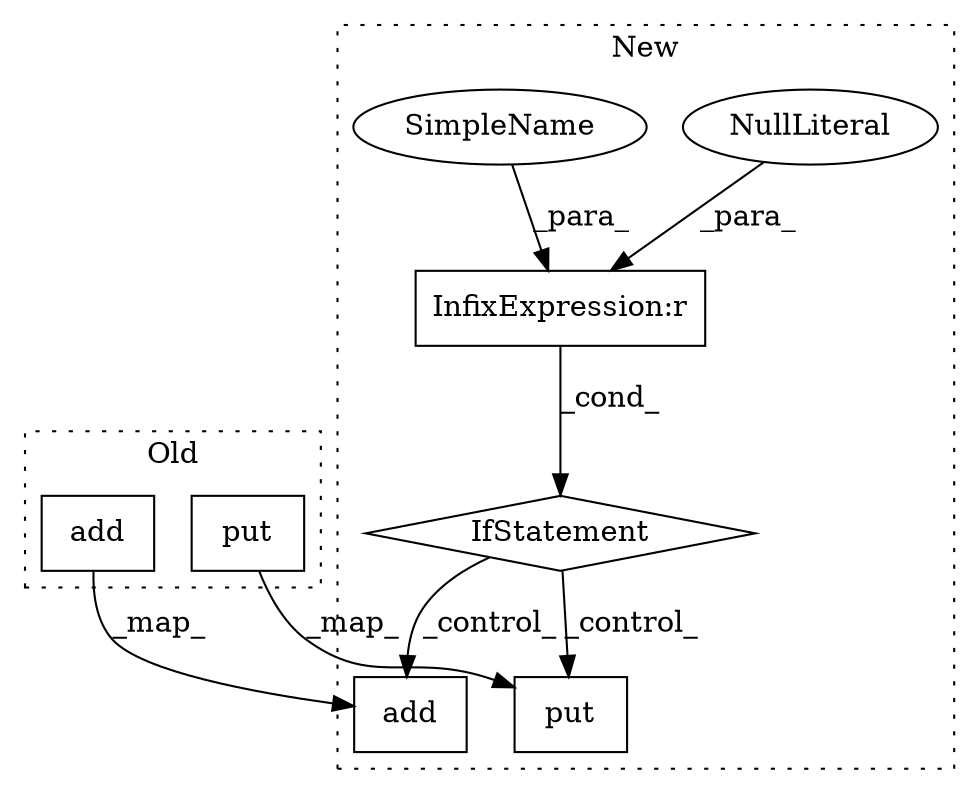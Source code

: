 digraph G {
subgraph cluster0 {
1 [label="add" a="32" s="29414,29426" l="4,1" shape="box"];
7 [label="put" a="32" s="29313,29361" l="4,1" shape="box"];
label = "Old";
style="dotted";
}
subgraph cluster1 {
2 [label="add" a="32" s="29877,29889" l="4,1" shape="box"];
3 [label="IfStatement" a="25" s="29600,29633" l="4,2" shape="diamond"];
4 [label="InfixExpression:r" a="27" s="29625" l="4" shape="box"];
5 [label="NullLiteral" a="33" s="29629" l="4" shape="ellipse"];
6 [label="put" a="32" s="29772,29820" l="4,1" shape="box"];
8 [label="SimpleName" a="42" s="29604" l="21" shape="ellipse"];
label = "New";
style="dotted";
}
1 -> 2 [label="_map_"];
3 -> 6 [label="_control_"];
3 -> 2 [label="_control_"];
4 -> 3 [label="_cond_"];
5 -> 4 [label="_para_"];
7 -> 6 [label="_map_"];
8 -> 4 [label="_para_"];
}